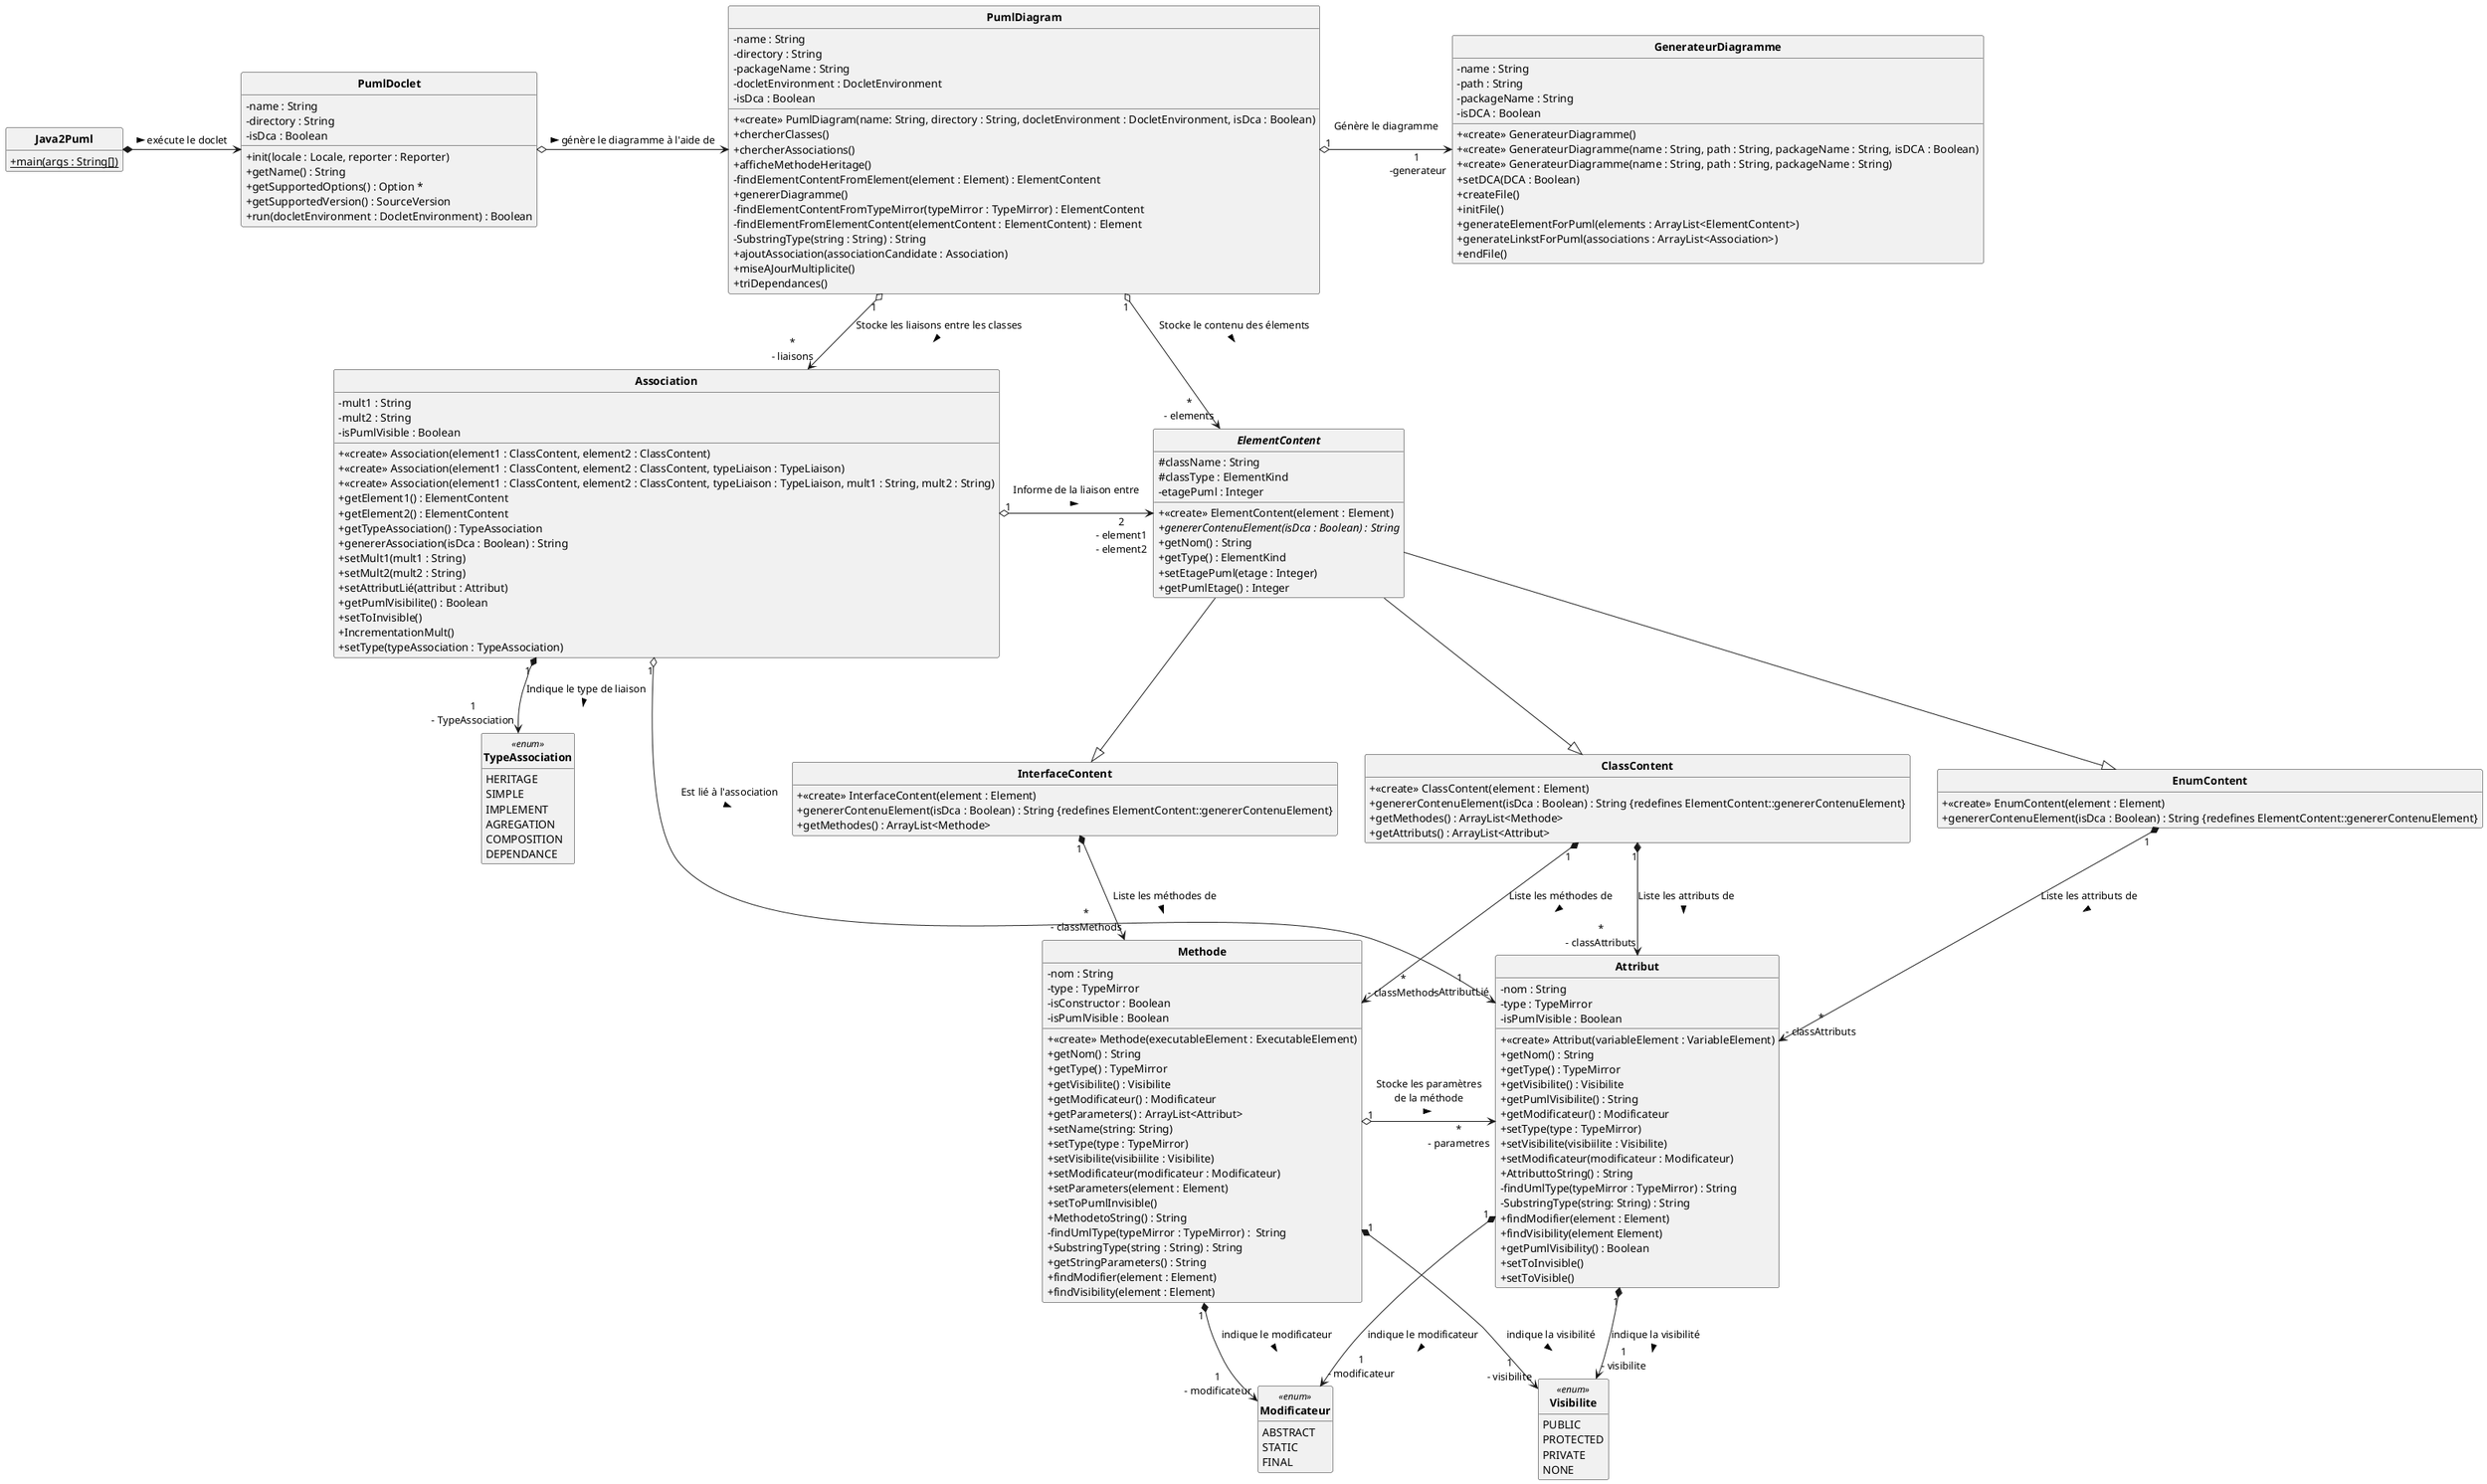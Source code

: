 @startuml
'https://plantuml.com/class-diagram

skinparam style strictuml
skinparam classAttributeIconSize 0
skinparam classFontStyle Bold

hide empty members

class Java2Puml{
    + main(args : String[]) {static}
}
class PumlDoclet{
    - name : String
    - directory : String
    - isDca : Boolean
    + init(locale : Locale, reporter : Reporter)
    + getName() : String
    + getSupportedOptions() : Option *
    + getSupportedVersion() : SourceVersion
    + run(docletEnvironment : DocletEnvironment) : Boolean
}
class PumlDiagram{
    - name : String
    - directory : String
    - packageName : String
    - docletEnvironment : DocletEnvironment
    - isDca : Boolean
    + <<create>> PumlDiagram(name: String, directory : String, docletEnvironment : DocletEnvironment, isDca : Boolean)
    + chercherClasses()
    + chercherAssociations()
    + afficheMethodeHeritage()
    - findElementContentFromElement(element : Element) : ElementContent
    + genererDiagramme()
    - findElementContentFromTypeMirror(typeMirror : TypeMirror) : ElementContent
    - findElementFromElementContent(elementContent : ElementContent) : Element
    - SubstringType(string : String) : String
    + ajoutAssociation(associationCandidate : Association)
    + miseAJourMultiplicite()
    + triDependances()

}
abstract class ElementContent{
    # className : String
    # classType : ElementKind
    - etagePuml : Integer
    + <<create>> ElementContent(element : Element)
    + genererContenuElement(isDca : Boolean) : String {abstract}
    + getNom() : String
    + getType() : ElementKind
    + setEtagePuml(etage : Integer)
    + getPumlEtage() : Integer
}
class EnumContent{
    + <<create>> EnumContent(element : Element)
    + genererContenuElement(isDca : Boolean) : String {redefines ElementContent::genererContenuElement}
}
class ClassContent{
    + <<create>> ClassContent(element : Element)
    + genererContenuElement(isDca : Boolean) : String {redefines ElementContent::genererContenuElement}
    + getMethodes() : ArrayList<Methode>
    + getAttributs() : ArrayList<Attribut>
}
class InterfaceContent{
    + <<create>> InterfaceContent(element : Element)
    + genererContenuElement(isDca : Boolean) : String {redefines ElementContent::genererContenuElement}
    + getMethodes() : ArrayList<Methode>
}
class Attribut{
    - nom : String
    - type : TypeMirror
    - isPumlVisible : Boolean
    + <<create>> Attribut(variableElement : VariableElement)
    + getNom() : String
    + getType() : TypeMirror
    + getVisibilite() : Visibilite
    + getPumlVisibilite() : String
    + getModificateur() : Modificateur
    + setType(type : TypeMirror)
    + setVisibilite(visibiilite : Visibilite)
    + setModificateur(modificateur : Modificateur)
    + AttributtoString() : String
    - findUmlType(typeMirror : TypeMirror) : String
    - SubstringType(string: String) : String
    + findModifier(element : Element)
    + findVisibility(element Element)
    + getPumlVisibility() : Boolean
    + setToInvisible()
    + setToVisible()
}
class Methode{
    - nom : String
    - type : TypeMirror
    - isConstructor : Boolean
    - isPumlVisible : Boolean
    + <<create>> Methode(executableElement : ExecutableElement)
    + getNom() : String
    + getType() : TypeMirror
    + getVisibilite() : Visibilite
    + getModificateur() : Modificateur
    + getParameters() : ArrayList<Attribut>
    + setName(string: String)
    + setType(type : TypeMirror)
    + setVisibilite(visibiilite : Visibilite)
    + setModificateur(modificateur : Modificateur)
    + setParameters(element : Element)
    + setToPumlInvisible()
    + MethodetoString() : String
    - findUmlType(typeMirror : TypeMirror) :  String
    + SubstringType(string : String) : String
    + getStringParameters() : String
    + findModifier(element : Element)
    + findVisibility(element : Element)
}
enum Modificateur <<enum>>{
    ABSTRACT
    STATIC
    FINAL
}
class Association{
    - mult1 : String
    - mult2 : String
    - isPumlVisible : Boolean
    + <<create>> Association(element1 : ClassContent, element2 : ClassContent)
    + <<create>> Association(element1 : ClassContent, element2 : ClassContent, typeLiaison : TypeLiaison)
    + <<create>> Association(element1 : ClassContent, element2 : ClassContent, typeLiaison : TypeLiaison, mult1 : String, mult2 : String)
    + getElement1() : ElementContent
    + getElement2() : ElementContent
    + getTypeAssociation() : TypeAssociation
    + genererAssociation(isDca : Boolean) : String
    + setMult1(mult1 : String)
    + setMult2(mult2 : String)
    + setAttributLié(attribut : Attribut)
    + getPumlVisibilite() : Boolean
    + setToInvisible()
    + IncrementationMult()
    + setType(typeAssociation : TypeAssociation)
}
enum TypeAssociation <<enum>>{
    HERITAGE
    SIMPLE
    IMPLEMENT
    AGREGATION
    COMPOSITION
    DEPENDANCE
}
enum Visibilite <<enum>>{
    PUBLIC
    PROTECTED
    PRIVATE
    NONE
}
class GenerateurDiagramme{
    - name : String
    - path : String
    - packageName : String
    - isDCA : Boolean
    + <<create>> GenerateurDiagramme()
    + <<create>> GenerateurDiagramme(name : String, path : String, packageName : String, isDCA : Boolean)
    + <<create>> GenerateurDiagramme(name : String, path : String, packageName : String)
    + setDCA(DCA : Boolean)
    + createFile()
    + initFile()
    + generateElementForPuml(elements : ArrayList<ElementContent>)
    + generateLinkstForPuml(associations : ArrayList<Association>)
    + endFile()
}

Java2Puml *-> PumlDoclet : > exécute le doclet
PumlDoclet o-> PumlDiagram : > génère le diagramme à l'aide de
PumlDiagram "1" o-> "1\n -generateur" GenerateurDiagramme : Génère le diagramme\n
PumlDiagram "1" o-> "*\n- elements" ElementContent : Stocke le contenu des élements\n >
PumlDiagram "1" o--> "*\n- liaisons" Association : Stocke les liaisons entre les classes\n >
ElementContent --|> ClassContent
ElementContent --|> EnumContent
ElementContent --|> InterfaceContent
ClassContent "1" *--> "*\n- classAttributs" Attribut : Liste les attributs de\n >
ClassContent "1" *--> "*\n- classMethods" Methode : Liste les méthodes de\n >
EnumContent "1" *--> "*\n- classAttributs" Attribut : Liste les attributs de\n >
InterfaceContent "1" *--> "*\n- classMethods" Methode : Liste les méthodes de\n >
Attribut "1" *--> "1\n- visibilite" Visibilite : indique la visibilité\n >
Methode "1" *--> "1\n- visibilite" Visibilite : indique la visibilité\n >
Attribut "1" *--> "1\n- modificateur" Modificateur : indique le modificateur\n >
Methode "1" *--> "1\n- modificateur" Modificateur : indique le modificateur\n >
Methode "1" o-> "*\n- parametres" Attribut : Stocke les paramètres\nde la méthode\n >
Association "1" o-> "2\n- element1\n- element2" ElementContent : Informe de la liaison entre\n >
Association "1" *--> "1\n- TypeAssociation" TypeAssociation : Indique le type de liaison\n >
Association "1" o--> "1\n - AttributLié" Attribut : Est lié à l'association\n >

@enduml